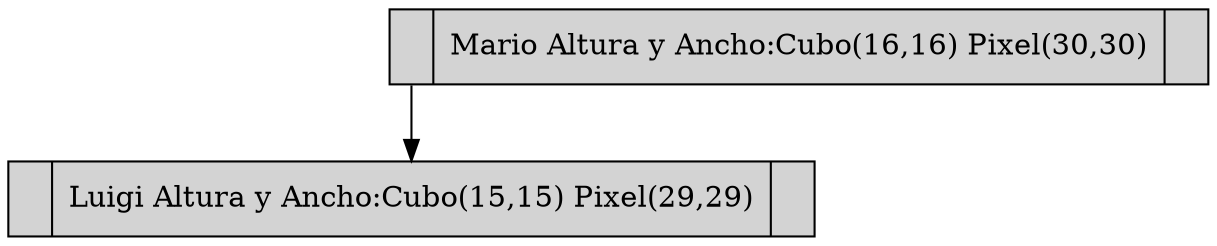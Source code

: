 digraph GraficaARBOL { 
size="9,9" 
rankdir=TB 
node[shape=record,style=filled]
"Mario"[label ="<C0>|<C1>Mario Altura y Ancho:Cubo(16,16) Pixel(30,30)|<C2>"]; 
"Luigi"[label ="<C0>|<C1>Luigi Altura y Ancho:Cubo(15,15) Pixel(29,29)|<C2>"]; 
"Mario":C0->"Luigi"; 
}